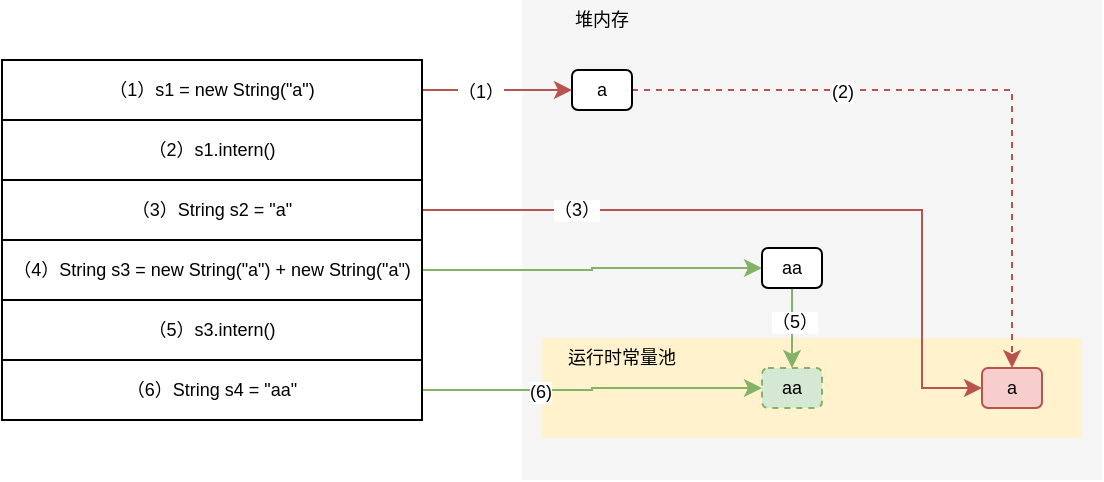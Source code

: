 <mxfile version="27.1.4">
  <diagram name="第 1 页" id="F2-SKgdABRe445PUrhpk">
    <mxGraphModel dx="984" dy="525" grid="1" gridSize="10" guides="1" tooltips="1" connect="1" arrows="1" fold="1" page="1" pageScale="1" pageWidth="3300" pageHeight="4681" math="0" shadow="0">
      <root>
        <mxCell id="0" />
        <mxCell id="1" parent="0" />
        <mxCell id="Acfxegmw1hmHt0pu0ik1-1" value="" style="rounded=0;whiteSpace=wrap;html=1;fontSize=9;fillColor=#f5f5f5;fontColor=#333333;strokeColor=none;" vertex="1" parent="1">
          <mxGeometry x="770" y="430" width="290" height="240" as="geometry" />
        </mxCell>
        <mxCell id="Acfxegmw1hmHt0pu0ik1-2" value="" style="rounded=0;whiteSpace=wrap;html=1;fontSize=9;fillColor=#fff2cc;strokeColor=none;" vertex="1" parent="1">
          <mxGeometry x="780" y="599" width="270" height="50" as="geometry" />
        </mxCell>
        <mxCell id="Acfxegmw1hmHt0pu0ik1-3" value="堆内存" style="text;html=1;align=center;verticalAlign=middle;whiteSpace=wrap;rounded=0;fontSize=9;" vertex="1" parent="1">
          <mxGeometry x="780" y="430" width="60" height="20" as="geometry" />
        </mxCell>
        <mxCell id="Acfxegmw1hmHt0pu0ik1-4" value="运行时常量池" style="text;html=1;align=center;verticalAlign=middle;whiteSpace=wrap;rounded=0;fontSize=9;" vertex="1" parent="1">
          <mxGeometry x="780" y="599" width="80" height="20" as="geometry" />
        </mxCell>
        <mxCell id="Acfxegmw1hmHt0pu0ik1-5" value="a" style="rounded=1;whiteSpace=wrap;html=1;fontSize=9;fillColor=#f8cecc;strokeColor=#b85450;" vertex="1" parent="1">
          <mxGeometry x="1000" y="614" width="30" height="20" as="geometry" />
        </mxCell>
        <mxCell id="Acfxegmw1hmHt0pu0ik1-9" style="edgeStyle=orthogonalEdgeStyle;rounded=0;orthogonalLoop=1;jettySize=auto;html=1;entryX=0;entryY=0.5;entryDx=0;entryDy=0;fontSize=9;fillColor=#f8cecc;strokeColor=#b85450;" edge="1" parent="1" source="Acfxegmw1hmHt0pu0ik1-6" target="Acfxegmw1hmHt0pu0ik1-8">
          <mxGeometry relative="1" as="geometry" />
        </mxCell>
        <mxCell id="Acfxegmw1hmHt0pu0ik1-25" value="（1）" style="edgeLabel;html=1;align=center;verticalAlign=middle;resizable=0;points=[];fontSize=9;" vertex="1" connectable="0" parent="Acfxegmw1hmHt0pu0ik1-9">
          <mxGeometry x="-0.246" y="-1" relative="1" as="geometry">
            <mxPoint as="offset" />
          </mxGeometry>
        </mxCell>
        <mxCell id="Acfxegmw1hmHt0pu0ik1-6" value="（1）s1 = new String(&quot;a&quot;)" style="text;html=1;align=center;verticalAlign=middle;whiteSpace=wrap;rounded=0;fontSize=9;strokeColor=default;strokeWidth=1;" vertex="1" parent="1">
          <mxGeometry x="510" y="460" width="210" height="30" as="geometry" />
        </mxCell>
        <mxCell id="Acfxegmw1hmHt0pu0ik1-30" style="edgeStyle=orthogonalEdgeStyle;rounded=0;orthogonalLoop=1;jettySize=auto;html=1;exitX=1;exitY=0.5;exitDx=0;exitDy=0;entryX=0.5;entryY=0;entryDx=0;entryDy=0;dashed=1;fontSize=9;fillColor=#f8cecc;strokeColor=#b85450;" edge="1" parent="1" source="Acfxegmw1hmHt0pu0ik1-8" target="Acfxegmw1hmHt0pu0ik1-5">
          <mxGeometry relative="1" as="geometry" />
        </mxCell>
        <mxCell id="Acfxegmw1hmHt0pu0ik1-31" value="(2)" style="edgeLabel;html=1;align=center;verticalAlign=middle;resizable=0;points=[];fontSize=9;" vertex="1" connectable="0" parent="Acfxegmw1hmHt0pu0ik1-30">
          <mxGeometry x="-0.366" y="-1" relative="1" as="geometry">
            <mxPoint as="offset" />
          </mxGeometry>
        </mxCell>
        <mxCell id="Acfxegmw1hmHt0pu0ik1-8" value="a" style="rounded=1;whiteSpace=wrap;html=1;fontSize=9;" vertex="1" parent="1">
          <mxGeometry x="795" y="465" width="30" height="20" as="geometry" />
        </mxCell>
        <mxCell id="Acfxegmw1hmHt0pu0ik1-11" value="（2）s1.intern()" style="text;html=1;align=center;verticalAlign=middle;whiteSpace=wrap;rounded=0;fontSize=9;strokeColor=default;strokeWidth=1;" vertex="1" parent="1">
          <mxGeometry x="510" y="490" width="210" height="30" as="geometry" />
        </mxCell>
        <mxCell id="Acfxegmw1hmHt0pu0ik1-13" style="edgeStyle=orthogonalEdgeStyle;rounded=0;orthogonalLoop=1;jettySize=auto;html=1;exitX=1;exitY=0.5;exitDx=0;exitDy=0;entryX=0;entryY=0.5;entryDx=0;entryDy=0;jumpStyle=arc;fontSize=9;fillColor=#f8cecc;strokeColor=#b85450;" edge="1" parent="1" source="Acfxegmw1hmHt0pu0ik1-12" target="Acfxegmw1hmHt0pu0ik1-5">
          <mxGeometry relative="1" as="geometry">
            <Array as="points">
              <mxPoint x="970" y="535" />
              <mxPoint x="970" y="624" />
            </Array>
          </mxGeometry>
        </mxCell>
        <mxCell id="Acfxegmw1hmHt0pu0ik1-26" value="（3）" style="edgeLabel;html=1;align=center;verticalAlign=middle;resizable=0;points=[];fontSize=9;" vertex="1" connectable="0" parent="Acfxegmw1hmHt0pu0ik1-13">
          <mxGeometry x="-0.583" relative="1" as="geometry">
            <mxPoint as="offset" />
          </mxGeometry>
        </mxCell>
        <mxCell id="Acfxegmw1hmHt0pu0ik1-12" value="（3）String s2 = &quot;a&quot;" style="text;html=1;align=center;verticalAlign=middle;whiteSpace=wrap;rounded=0;fontSize=9;strokeColor=default;strokeWidth=1;" vertex="1" parent="1">
          <mxGeometry x="510" y="520" width="210" height="30" as="geometry" />
        </mxCell>
        <mxCell id="Acfxegmw1hmHt0pu0ik1-20" style="edgeStyle=orthogonalEdgeStyle;rounded=0;orthogonalLoop=1;jettySize=auto;html=1;exitX=1;exitY=0.5;exitDx=0;exitDy=0;entryX=0;entryY=0.5;entryDx=0;entryDy=0;jumpStyle=none;fillColor=#d5e8d4;strokeColor=#82b366;fontSize=9;" edge="1" parent="1" source="Acfxegmw1hmHt0pu0ik1-17" target="Acfxegmw1hmHt0pu0ik1-19">
          <mxGeometry relative="1" as="geometry" />
        </mxCell>
        <mxCell id="Acfxegmw1hmHt0pu0ik1-17" value="（4）String s3 = new String(&quot;a&quot;) + new String(&quot;a&quot;)" style="text;html=1;align=center;verticalAlign=middle;whiteSpace=wrap;rounded=0;fontSize=9;strokeColor=default;strokeWidth=1;" vertex="1" parent="1">
          <mxGeometry x="510" y="550" width="210" height="30" as="geometry" />
        </mxCell>
        <mxCell id="Acfxegmw1hmHt0pu0ik1-23" style="edgeStyle=orthogonalEdgeStyle;rounded=0;orthogonalLoop=1;jettySize=auto;html=1;entryX=0.5;entryY=0;entryDx=0;entryDy=0;fillColor=#d5e8d4;strokeColor=#82b366;fontSize=9;exitX=0.5;exitY=1;exitDx=0;exitDy=0;" edge="1" parent="1" source="Acfxegmw1hmHt0pu0ik1-19" target="Acfxegmw1hmHt0pu0ik1-22">
          <mxGeometry relative="1" as="geometry">
            <mxPoint x="905" y="592" as="sourcePoint" />
          </mxGeometry>
        </mxCell>
        <mxCell id="Acfxegmw1hmHt0pu0ik1-24" value="（5）" style="edgeLabel;html=1;align=center;verticalAlign=middle;resizable=0;points=[];fontSize=9;" vertex="1" connectable="0" parent="Acfxegmw1hmHt0pu0ik1-23">
          <mxGeometry x="-0.16" y="1" relative="1" as="geometry">
            <mxPoint as="offset" />
          </mxGeometry>
        </mxCell>
        <mxCell id="Acfxegmw1hmHt0pu0ik1-19" value="aa" style="rounded=1;whiteSpace=wrap;html=1;fontSize=9;" vertex="1" parent="1">
          <mxGeometry x="890" y="554" width="30" height="20" as="geometry" />
        </mxCell>
        <mxCell id="Acfxegmw1hmHt0pu0ik1-21" value="（5）s3.intern()" style="text;html=1;align=center;verticalAlign=middle;whiteSpace=wrap;rounded=0;fontSize=9;strokeColor=default;strokeWidth=1;" vertex="1" parent="1">
          <mxGeometry x="510" y="580" width="210" height="30" as="geometry" />
        </mxCell>
        <mxCell id="Acfxegmw1hmHt0pu0ik1-22" value="aa" style="rounded=1;whiteSpace=wrap;html=1;fontSize=9;dashed=1;fillColor=#d5e8d4;strokeColor=#82b366;" vertex="1" parent="1">
          <mxGeometry x="890" y="614" width="30" height="20" as="geometry" />
        </mxCell>
        <mxCell id="Acfxegmw1hmHt0pu0ik1-28" style="edgeStyle=orthogonalEdgeStyle;rounded=0;orthogonalLoop=1;jettySize=auto;html=1;exitX=1;exitY=0.5;exitDx=0;exitDy=0;entryX=0;entryY=0.5;entryDx=0;entryDy=0;fillColor=#d5e8d4;strokeColor=#82b366;fontSize=9;" edge="1" parent="1" source="Acfxegmw1hmHt0pu0ik1-27" target="Acfxegmw1hmHt0pu0ik1-22">
          <mxGeometry relative="1" as="geometry" />
        </mxCell>
        <mxCell id="Acfxegmw1hmHt0pu0ik1-29" value="(6)" style="edgeLabel;html=1;align=center;verticalAlign=middle;resizable=0;points=[];fontSize=9;" vertex="1" connectable="0" parent="Acfxegmw1hmHt0pu0ik1-28">
          <mxGeometry x="-0.318" y="-1" relative="1" as="geometry">
            <mxPoint as="offset" />
          </mxGeometry>
        </mxCell>
        <mxCell id="Acfxegmw1hmHt0pu0ik1-27" value="（6）String s4 = &quot;aa&quot;" style="text;html=1;align=center;verticalAlign=middle;whiteSpace=wrap;rounded=0;fontSize=9;strokeColor=default;strokeWidth=1;" vertex="1" parent="1">
          <mxGeometry x="510" y="610" width="210" height="30" as="geometry" />
        </mxCell>
      </root>
    </mxGraphModel>
  </diagram>
</mxfile>
